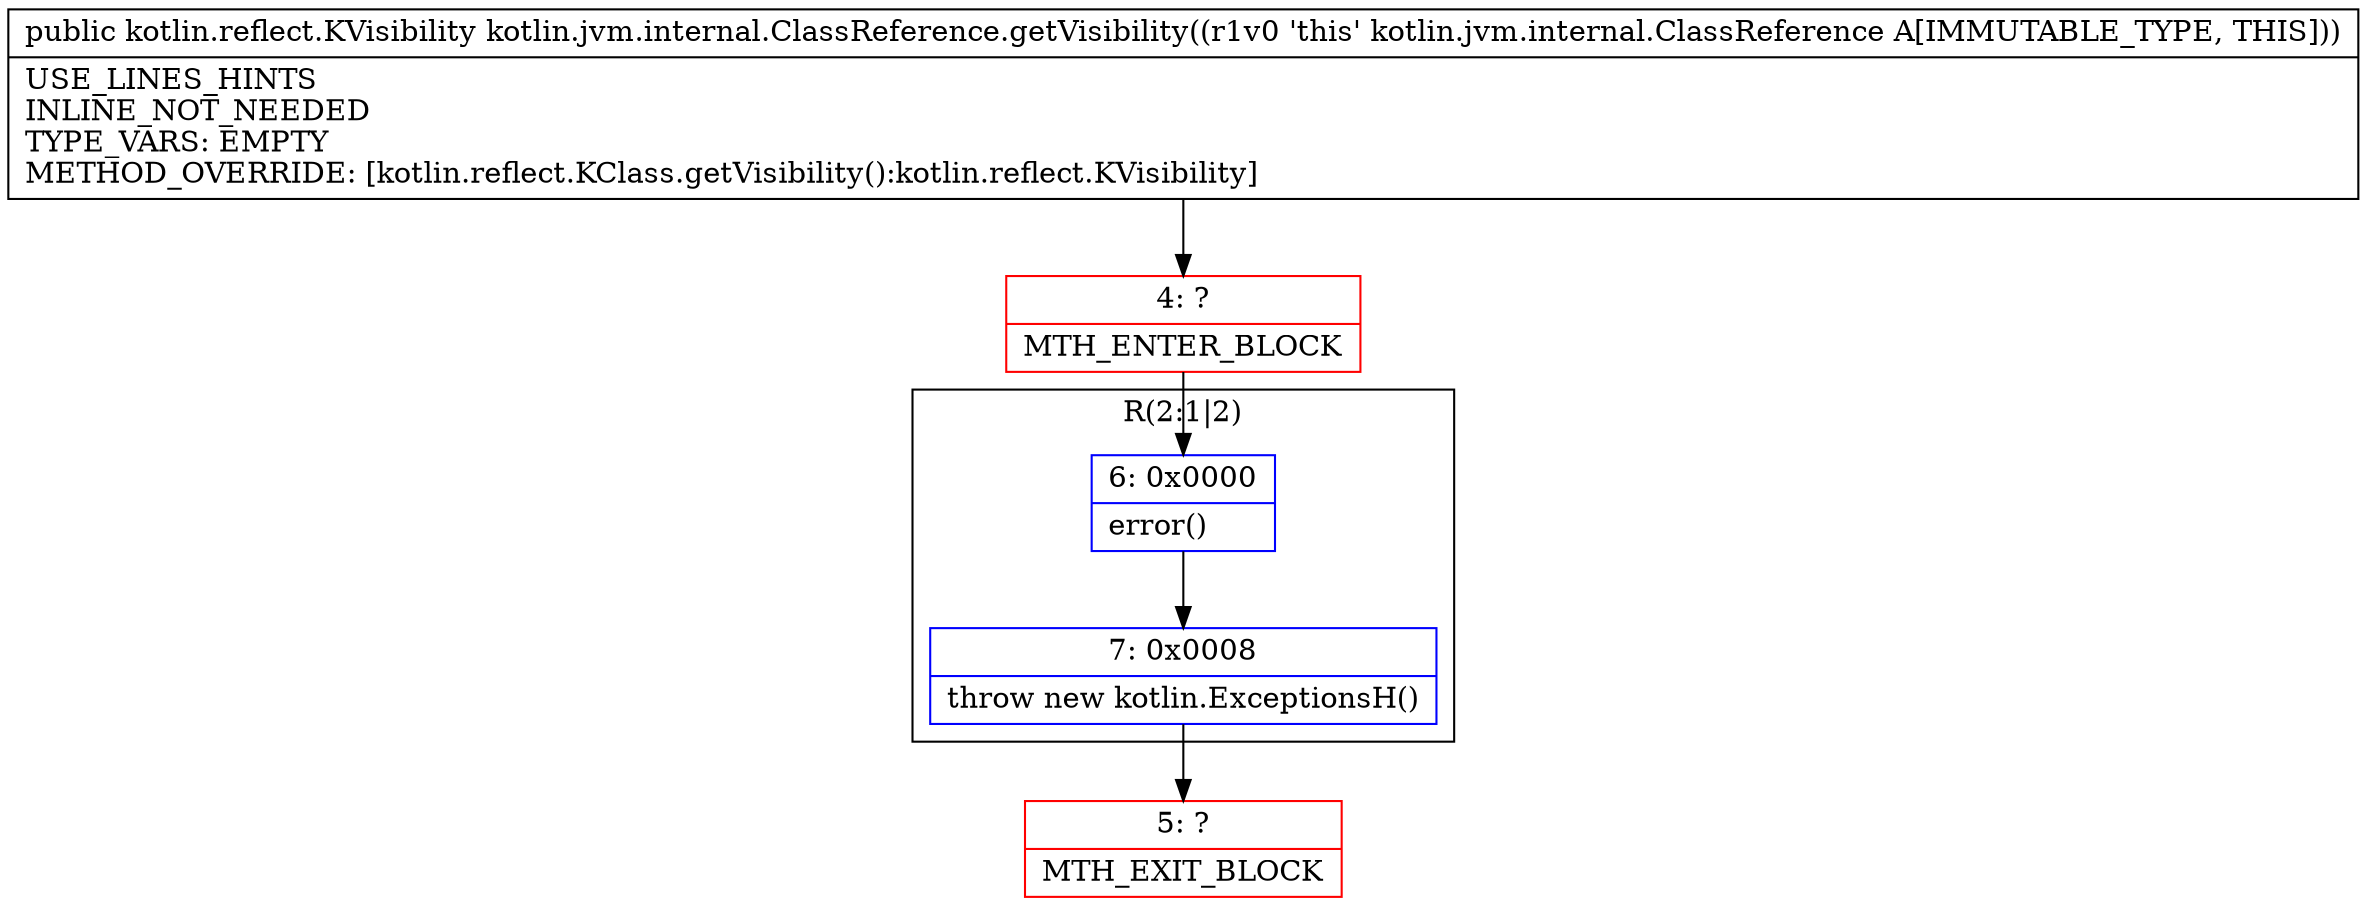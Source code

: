 digraph "CFG forkotlin.jvm.internal.ClassReference.getVisibility()Lkotlin\/reflect\/KVisibility;" {
subgraph cluster_Region_943903276 {
label = "R(2:1|2)";
node [shape=record,color=blue];
Node_6 [shape=record,label="{6\:\ 0x0000|error()\l}"];
Node_7 [shape=record,label="{7\:\ 0x0008|throw new kotlin.ExceptionsH()\l}"];
}
Node_4 [shape=record,color=red,label="{4\:\ ?|MTH_ENTER_BLOCK\l}"];
Node_5 [shape=record,color=red,label="{5\:\ ?|MTH_EXIT_BLOCK\l}"];
MethodNode[shape=record,label="{public kotlin.reflect.KVisibility kotlin.jvm.internal.ClassReference.getVisibility((r1v0 'this' kotlin.jvm.internal.ClassReference A[IMMUTABLE_TYPE, THIS]))  | USE_LINES_HINTS\lINLINE_NOT_NEEDED\lTYPE_VARS: EMPTY\lMETHOD_OVERRIDE: [kotlin.reflect.KClass.getVisibility():kotlin.reflect.KVisibility]\l}"];
MethodNode -> Node_4;Node_6 -> Node_7;
Node_7 -> Node_5;
Node_4 -> Node_6;
}


